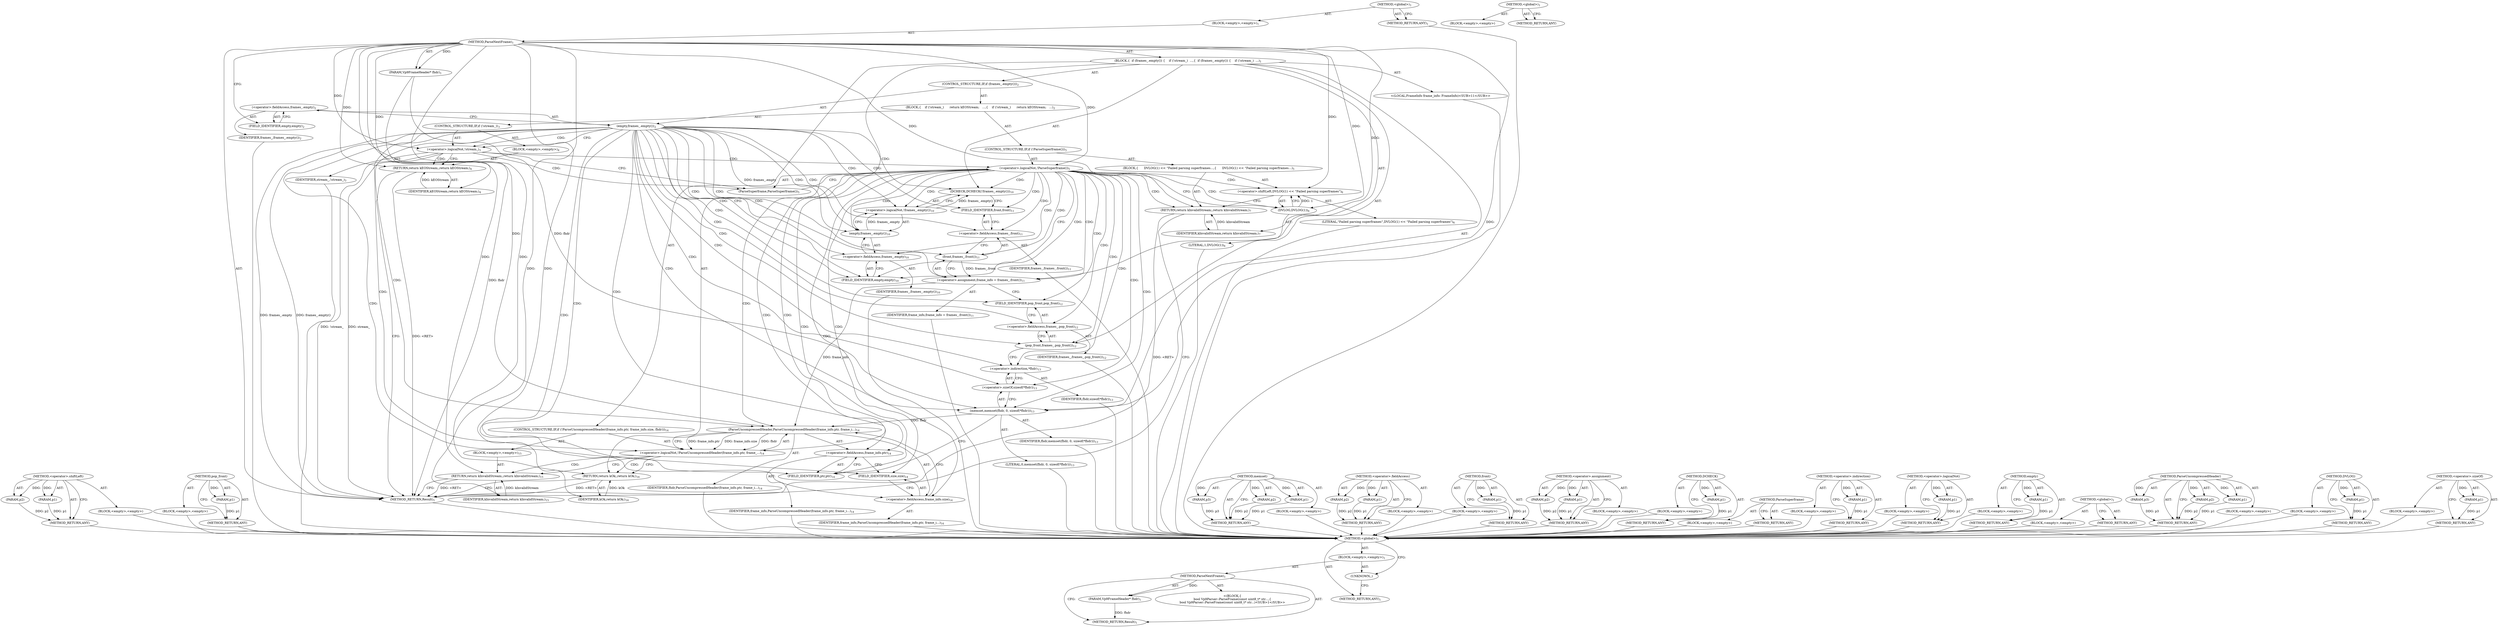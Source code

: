 digraph "&lt;global&gt;" {
vulnerable_112 [label=<(METHOD,&lt;operator&gt;.shiftLeft)>];
vulnerable_113 [label=<(PARAM,p1)>];
vulnerable_114 [label=<(PARAM,p2)>];
vulnerable_115 [label=<(BLOCK,&lt;empty&gt;,&lt;empty&gt;)>];
vulnerable_116 [label=<(METHOD_RETURN,ANY)>];
vulnerable_134 [label=<(METHOD,pop_front)>];
vulnerable_135 [label=<(PARAM,p1)>];
vulnerable_136 [label=<(BLOCK,&lt;empty&gt;,&lt;empty&gt;)>];
vulnerable_137 [label=<(METHOD_RETURN,ANY)>];
vulnerable_6 [label=<(METHOD,&lt;global&gt;)<SUB>1</SUB>>];
vulnerable_7 [label=<(BLOCK,&lt;empty&gt;,&lt;empty&gt;)<SUB>1</SUB>>];
vulnerable_8 [label=<(METHOD,ParseNextFrame)<SUB>1</SUB>>];
vulnerable_9 [label=<(PARAM,Vp9FrameHeader* fhdr)<SUB>1</SUB>>];
vulnerable_10 [label=<(BLOCK,{
  if (frames_.empty()) {
    if (!stream_)
  ...,{
  if (frames_.empty()) {
    if (!stream_)
  ...)<SUB>1</SUB>>];
vulnerable_11 [label=<(CONTROL_STRUCTURE,IF,if (frames_.empty()))<SUB>2</SUB>>];
vulnerable_12 [label=<(empty,frames_.empty())<SUB>2</SUB>>];
vulnerable_13 [label=<(&lt;operator&gt;.fieldAccess,frames_.empty)<SUB>2</SUB>>];
vulnerable_14 [label=<(IDENTIFIER,frames_,frames_.empty())<SUB>2</SUB>>];
vulnerable_15 [label=<(FIELD_IDENTIFIER,empty,empty)<SUB>2</SUB>>];
vulnerable_16 [label=<(BLOCK,{
    if (!stream_)
      return kEOStream;
   ...,{
    if (!stream_)
      return kEOStream;
   ...)<SUB>2</SUB>>];
vulnerable_17 [label=<(CONTROL_STRUCTURE,IF,if (!stream_))<SUB>3</SUB>>];
vulnerable_18 [label=<(&lt;operator&gt;.logicalNot,!stream_)<SUB>3</SUB>>];
vulnerable_19 [label=<(IDENTIFIER,stream_,!stream_)<SUB>3</SUB>>];
vulnerable_20 [label=<(BLOCK,&lt;empty&gt;,&lt;empty&gt;)<SUB>4</SUB>>];
vulnerable_21 [label=<(RETURN,return kEOStream;,return kEOStream;)<SUB>4</SUB>>];
vulnerable_22 [label=<(IDENTIFIER,kEOStream,return kEOStream;)<SUB>4</SUB>>];
vulnerable_23 [label=<(CONTROL_STRUCTURE,IF,if (!ParseSuperframe()))<SUB>5</SUB>>];
vulnerable_24 [label=<(&lt;operator&gt;.logicalNot,!ParseSuperframe())<SUB>5</SUB>>];
vulnerable_25 [label=<(ParseSuperframe,ParseSuperframe())<SUB>5</SUB>>];
vulnerable_26 [label=<(BLOCK,{
      DVLOG(1) &lt;&lt; &quot;Failed parsing superframes...,{
      DVLOG(1) &lt;&lt; &quot;Failed parsing superframes...)<SUB>5</SUB>>];
vulnerable_27 [label=<(&lt;operator&gt;.shiftLeft,DVLOG(1) &lt;&lt; &quot;Failed parsing superframes&quot;)<SUB>6</SUB>>];
vulnerable_28 [label=<(DVLOG,DVLOG(1))<SUB>6</SUB>>];
vulnerable_29 [label=<(LITERAL,1,DVLOG(1))<SUB>6</SUB>>];
vulnerable_30 [label=<(LITERAL,&quot;Failed parsing superframes&quot;,DVLOG(1) &lt;&lt; &quot;Failed parsing superframes&quot;)<SUB>6</SUB>>];
vulnerable_31 [label=<(RETURN,return kInvalidStream;,return kInvalidStream;)<SUB>7</SUB>>];
vulnerable_32 [label=<(IDENTIFIER,kInvalidStream,return kInvalidStream;)<SUB>7</SUB>>];
vulnerable_33 [label=<(DCHECK,DCHECK(!frames_.empty()))<SUB>10</SUB>>];
vulnerable_34 [label=<(&lt;operator&gt;.logicalNot,!frames_.empty())<SUB>10</SUB>>];
vulnerable_35 [label=<(empty,frames_.empty())<SUB>10</SUB>>];
vulnerable_36 [label=<(&lt;operator&gt;.fieldAccess,frames_.empty)<SUB>10</SUB>>];
vulnerable_37 [label=<(IDENTIFIER,frames_,frames_.empty())<SUB>10</SUB>>];
vulnerable_38 [label=<(FIELD_IDENTIFIER,empty,empty)<SUB>10</SUB>>];
vulnerable_39 [label="<(LOCAL,FrameInfo frame_info: FrameInfo)<SUB>11</SUB>>"];
vulnerable_40 [label=<(&lt;operator&gt;.assignment,frame_info = frames_.front())<SUB>11</SUB>>];
vulnerable_41 [label=<(IDENTIFIER,frame_info,frame_info = frames_.front())<SUB>11</SUB>>];
vulnerable_42 [label=<(front,frames_.front())<SUB>11</SUB>>];
vulnerable_43 [label=<(&lt;operator&gt;.fieldAccess,frames_.front)<SUB>11</SUB>>];
vulnerable_44 [label=<(IDENTIFIER,frames_,frames_.front())<SUB>11</SUB>>];
vulnerable_45 [label=<(FIELD_IDENTIFIER,front,front)<SUB>11</SUB>>];
vulnerable_46 [label=<(pop_front,frames_.pop_front())<SUB>12</SUB>>];
vulnerable_47 [label=<(&lt;operator&gt;.fieldAccess,frames_.pop_front)<SUB>12</SUB>>];
vulnerable_48 [label=<(IDENTIFIER,frames_,frames_.pop_front())<SUB>12</SUB>>];
vulnerable_49 [label=<(FIELD_IDENTIFIER,pop_front,pop_front)<SUB>12</SUB>>];
vulnerable_50 [label=<(memset,memset(fhdr, 0, sizeof(*fhdr)))<SUB>13</SUB>>];
vulnerable_51 [label=<(IDENTIFIER,fhdr,memset(fhdr, 0, sizeof(*fhdr)))<SUB>13</SUB>>];
vulnerable_52 [label=<(LITERAL,0,memset(fhdr, 0, sizeof(*fhdr)))<SUB>13</SUB>>];
vulnerable_53 [label=<(&lt;operator&gt;.sizeOf,sizeof(*fhdr))<SUB>13</SUB>>];
vulnerable_54 [label=<(&lt;operator&gt;.indirection,*fhdr)<SUB>13</SUB>>];
vulnerable_55 [label=<(IDENTIFIER,fhdr,sizeof(*fhdr))<SUB>13</SUB>>];
vulnerable_56 [label=<(CONTROL_STRUCTURE,IF,if (!ParseUncompressedHeader(frame_info.ptr, frame_info.size, fhdr)))<SUB>14</SUB>>];
vulnerable_57 [label=<(&lt;operator&gt;.logicalNot,!ParseUncompressedHeader(frame_info.ptr, frame_...)<SUB>14</SUB>>];
vulnerable_58 [label=<(ParseUncompressedHeader,ParseUncompressedHeader(frame_info.ptr, frame_i...)<SUB>14</SUB>>];
vulnerable_59 [label=<(&lt;operator&gt;.fieldAccess,frame_info.ptr)<SUB>14</SUB>>];
vulnerable_60 [label=<(IDENTIFIER,frame_info,ParseUncompressedHeader(frame_info.ptr, frame_i...)<SUB>14</SUB>>];
vulnerable_61 [label=<(FIELD_IDENTIFIER,ptr,ptr)<SUB>14</SUB>>];
vulnerable_62 [label=<(&lt;operator&gt;.fieldAccess,frame_info.size)<SUB>14</SUB>>];
vulnerable_63 [label=<(IDENTIFIER,frame_info,ParseUncompressedHeader(frame_info.ptr, frame_i...)<SUB>14</SUB>>];
vulnerable_64 [label=<(FIELD_IDENTIFIER,size,size)<SUB>14</SUB>>];
vulnerable_65 [label=<(IDENTIFIER,fhdr,ParseUncompressedHeader(frame_info.ptr, frame_i...)<SUB>14</SUB>>];
vulnerable_66 [label=<(BLOCK,&lt;empty&gt;,&lt;empty&gt;)<SUB>15</SUB>>];
vulnerable_67 [label=<(RETURN,return kInvalidStream;,return kInvalidStream;)<SUB>15</SUB>>];
vulnerable_68 [label=<(IDENTIFIER,kInvalidStream,return kInvalidStream;)<SUB>15</SUB>>];
vulnerable_69 [label=<(RETURN,return kOk;,return kOk;)<SUB>16</SUB>>];
vulnerable_70 [label=<(IDENTIFIER,kOk,return kOk;)<SUB>16</SUB>>];
vulnerable_71 [label=<(METHOD_RETURN,Result)<SUB>1</SUB>>];
vulnerable_73 [label=<(METHOD_RETURN,ANY)<SUB>1</SUB>>];
vulnerable_138 [label=<(METHOD,memset)>];
vulnerable_139 [label=<(PARAM,p1)>];
vulnerable_140 [label=<(PARAM,p2)>];
vulnerable_141 [label=<(PARAM,p3)>];
vulnerable_142 [label=<(BLOCK,&lt;empty&gt;,&lt;empty&gt;)>];
vulnerable_143 [label=<(METHOD_RETURN,ANY)>];
vulnerable_100 [label=<(METHOD,&lt;operator&gt;.fieldAccess)>];
vulnerable_101 [label=<(PARAM,p1)>];
vulnerable_102 [label=<(PARAM,p2)>];
vulnerable_103 [label=<(BLOCK,&lt;empty&gt;,&lt;empty&gt;)>];
vulnerable_104 [label=<(METHOD_RETURN,ANY)>];
vulnerable_130 [label=<(METHOD,front)>];
vulnerable_131 [label=<(PARAM,p1)>];
vulnerable_132 [label=<(BLOCK,&lt;empty&gt;,&lt;empty&gt;)>];
vulnerable_133 [label=<(METHOD_RETURN,ANY)>];
vulnerable_125 [label=<(METHOD,&lt;operator&gt;.assignment)>];
vulnerable_126 [label=<(PARAM,p1)>];
vulnerable_127 [label=<(PARAM,p2)>];
vulnerable_128 [label=<(BLOCK,&lt;empty&gt;,&lt;empty&gt;)>];
vulnerable_129 [label=<(METHOD_RETURN,ANY)>];
vulnerable_121 [label=<(METHOD,DCHECK)>];
vulnerable_122 [label=<(PARAM,p1)>];
vulnerable_123 [label=<(BLOCK,&lt;empty&gt;,&lt;empty&gt;)>];
vulnerable_124 [label=<(METHOD_RETURN,ANY)>];
vulnerable_109 [label=<(METHOD,ParseSuperframe)>];
vulnerable_110 [label=<(BLOCK,&lt;empty&gt;,&lt;empty&gt;)>];
vulnerable_111 [label=<(METHOD_RETURN,ANY)>];
vulnerable_148 [label=<(METHOD,&lt;operator&gt;.indirection)>];
vulnerable_149 [label=<(PARAM,p1)>];
vulnerable_150 [label=<(BLOCK,&lt;empty&gt;,&lt;empty&gt;)>];
vulnerable_151 [label=<(METHOD_RETURN,ANY)>];
vulnerable_105 [label=<(METHOD,&lt;operator&gt;.logicalNot)>];
vulnerable_106 [label=<(PARAM,p1)>];
vulnerable_107 [label=<(BLOCK,&lt;empty&gt;,&lt;empty&gt;)>];
vulnerable_108 [label=<(METHOD_RETURN,ANY)>];
vulnerable_96 [label=<(METHOD,empty)>];
vulnerable_97 [label=<(PARAM,p1)>];
vulnerable_98 [label=<(BLOCK,&lt;empty&gt;,&lt;empty&gt;)>];
vulnerable_99 [label=<(METHOD_RETURN,ANY)>];
vulnerable_90 [label=<(METHOD,&lt;global&gt;)<SUB>1</SUB>>];
vulnerable_91 [label=<(BLOCK,&lt;empty&gt;,&lt;empty&gt;)>];
vulnerable_92 [label=<(METHOD_RETURN,ANY)>];
vulnerable_152 [label=<(METHOD,ParseUncompressedHeader)>];
vulnerable_153 [label=<(PARAM,p1)>];
vulnerable_154 [label=<(PARAM,p2)>];
vulnerable_155 [label=<(PARAM,p3)>];
vulnerable_156 [label=<(BLOCK,&lt;empty&gt;,&lt;empty&gt;)>];
vulnerable_157 [label=<(METHOD_RETURN,ANY)>];
vulnerable_117 [label=<(METHOD,DVLOG)>];
vulnerable_118 [label=<(PARAM,p1)>];
vulnerable_119 [label=<(BLOCK,&lt;empty&gt;,&lt;empty&gt;)>];
vulnerable_120 [label=<(METHOD_RETURN,ANY)>];
vulnerable_144 [label=<(METHOD,&lt;operator&gt;.sizeOf)>];
vulnerable_145 [label=<(PARAM,p1)>];
vulnerable_146 [label=<(BLOCK,&lt;empty&gt;,&lt;empty&gt;)>];
vulnerable_147 [label=<(METHOD_RETURN,ANY)>];
fixed_6 [label=<(METHOD,&lt;global&gt;)<SUB>1</SUB>>];
fixed_7 [label=<(BLOCK,&lt;empty&gt;,&lt;empty&gt;)<SUB>1</SUB>>];
fixed_8 [label=<(METHOD,ParseNextFrame)<SUB>1</SUB>>];
fixed_9 [label=<(PARAM,Vp9FrameHeader* fhdr)<SUB>1</SUB>>];
fixed_10 [label="<(BLOCK,{
bool Vp9Parser::ParseFrame(const uint8_t* str...,{
bool Vp9Parser::ParseFrame(const uint8_t* str...)<SUB>1</SUB>>"];
fixed_11 [label=<(METHOD_RETURN,Result)<SUB>1</SUB>>];
fixed_13 [label=<(UNKNOWN,,)>];
fixed_14 [label=<(METHOD_RETURN,ANY)<SUB>1</SUB>>];
fixed_25 [label=<(METHOD,&lt;global&gt;)<SUB>1</SUB>>];
fixed_26 [label=<(BLOCK,&lt;empty&gt;,&lt;empty&gt;)>];
fixed_27 [label=<(METHOD_RETURN,ANY)>];
vulnerable_112 -> vulnerable_113  [key=0, label="AST: "];
vulnerable_112 -> vulnerable_113  [key=1, label="DDG: "];
vulnerable_112 -> vulnerable_115  [key=0, label="AST: "];
vulnerable_112 -> vulnerable_114  [key=0, label="AST: "];
vulnerable_112 -> vulnerable_114  [key=1, label="DDG: "];
vulnerable_112 -> vulnerable_116  [key=0, label="AST: "];
vulnerable_112 -> vulnerable_116  [key=1, label="CFG: "];
vulnerable_113 -> vulnerable_116  [key=0, label="DDG: p1"];
vulnerable_114 -> vulnerable_116  [key=0, label="DDG: p2"];
vulnerable_115 -> fixed_6  [key=0];
vulnerable_116 -> fixed_6  [key=0];
vulnerable_134 -> vulnerable_135  [key=0, label="AST: "];
vulnerable_134 -> vulnerable_135  [key=1, label="DDG: "];
vulnerable_134 -> vulnerable_136  [key=0, label="AST: "];
vulnerable_134 -> vulnerable_137  [key=0, label="AST: "];
vulnerable_134 -> vulnerable_137  [key=1, label="CFG: "];
vulnerable_135 -> vulnerable_137  [key=0, label="DDG: p1"];
vulnerable_136 -> fixed_6  [key=0];
vulnerable_137 -> fixed_6  [key=0];
vulnerable_6 -> vulnerable_7  [key=0, label="AST: "];
vulnerable_6 -> vulnerable_73  [key=0, label="AST: "];
vulnerable_6 -> vulnerable_73  [key=1, label="CFG: "];
vulnerable_7 -> vulnerable_8  [key=0, label="AST: "];
vulnerable_8 -> vulnerable_9  [key=0, label="AST: "];
vulnerable_8 -> vulnerable_9  [key=1, label="DDG: "];
vulnerable_8 -> vulnerable_10  [key=0, label="AST: "];
vulnerable_8 -> vulnerable_71  [key=0, label="AST: "];
vulnerable_8 -> vulnerable_15  [key=0, label="CFG: "];
vulnerable_8 -> vulnerable_69  [key=0, label="DDG: "];
vulnerable_8 -> vulnerable_50  [key=0, label="DDG: "];
vulnerable_8 -> vulnerable_70  [key=0, label="DDG: "];
vulnerable_8 -> vulnerable_67  [key=0, label="DDG: "];
vulnerable_8 -> vulnerable_58  [key=0, label="DDG: "];
vulnerable_8 -> vulnerable_68  [key=0, label="DDG: "];
vulnerable_8 -> vulnerable_18  [key=0, label="DDG: "];
vulnerable_8 -> vulnerable_21  [key=0, label="DDG: "];
vulnerable_8 -> vulnerable_24  [key=0, label="DDG: "];
vulnerable_8 -> vulnerable_31  [key=0, label="DDG: "];
vulnerable_8 -> vulnerable_22  [key=0, label="DDG: "];
vulnerable_8 -> vulnerable_27  [key=0, label="DDG: "];
vulnerable_8 -> vulnerable_32  [key=0, label="DDG: "];
vulnerable_8 -> vulnerable_28  [key=0, label="DDG: "];
vulnerable_9 -> vulnerable_71  [key=0, label="DDG: fhdr"];
vulnerable_9 -> vulnerable_50  [key=0, label="DDG: fhdr"];
vulnerable_10 -> vulnerable_11  [key=0, label="AST: "];
vulnerable_10 -> vulnerable_33  [key=0, label="AST: "];
vulnerable_10 -> vulnerable_39  [key=0, label="AST: "];
vulnerable_10 -> vulnerable_40  [key=0, label="AST: "];
vulnerable_10 -> vulnerable_46  [key=0, label="AST: "];
vulnerable_10 -> vulnerable_50  [key=0, label="AST: "];
vulnerable_10 -> vulnerable_56  [key=0, label="AST: "];
vulnerable_10 -> vulnerable_69  [key=0, label="AST: "];
vulnerable_11 -> vulnerable_12  [key=0, label="AST: "];
vulnerable_11 -> vulnerable_16  [key=0, label="AST: "];
vulnerable_12 -> vulnerable_13  [key=0, label="AST: "];
vulnerable_12 -> vulnerable_18  [key=0, label="CFG: "];
vulnerable_12 -> vulnerable_18  [key=1, label="CDG: "];
vulnerable_12 -> vulnerable_38  [key=0, label="CFG: "];
vulnerable_12 -> vulnerable_38  [key=1, label="CDG: "];
vulnerable_12 -> vulnerable_71  [key=0, label="DDG: frames_.empty"];
vulnerable_12 -> vulnerable_71  [key=1, label="DDG: frames_.empty()"];
vulnerable_12 -> vulnerable_35  [key=0, label="DDG: frames_.empty"];
vulnerable_12 -> vulnerable_35  [key=1, label="CDG: "];
vulnerable_12 -> vulnerable_47  [key=0, label="CDG: "];
vulnerable_12 -> vulnerable_34  [key=0, label="CDG: "];
vulnerable_12 -> vulnerable_58  [key=0, label="CDG: "];
vulnerable_12 -> vulnerable_49  [key=0, label="CDG: "];
vulnerable_12 -> vulnerable_33  [key=0, label="CDG: "];
vulnerable_12 -> vulnerable_61  [key=0, label="CDG: "];
vulnerable_12 -> vulnerable_64  [key=0, label="CDG: "];
vulnerable_12 -> vulnerable_42  [key=0, label="CDG: "];
vulnerable_12 -> vulnerable_57  [key=0, label="CDG: "];
vulnerable_12 -> vulnerable_36  [key=0, label="CDG: "];
vulnerable_12 -> vulnerable_46  [key=0, label="CDG: "];
vulnerable_12 -> vulnerable_53  [key=0, label="CDG: "];
vulnerable_12 -> vulnerable_45  [key=0, label="CDG: "];
vulnerable_12 -> vulnerable_40  [key=0, label="CDG: "];
vulnerable_12 -> vulnerable_50  [key=0, label="CDG: "];
vulnerable_12 -> vulnerable_59  [key=0, label="CDG: "];
vulnerable_12 -> vulnerable_54  [key=0, label="CDG: "];
vulnerable_12 -> vulnerable_62  [key=0, label="CDG: "];
vulnerable_12 -> vulnerable_43  [key=0, label="CDG: "];
vulnerable_13 -> vulnerable_14  [key=0, label="AST: "];
vulnerable_13 -> vulnerable_15  [key=0, label="AST: "];
vulnerable_13 -> vulnerable_12  [key=0, label="CFG: "];
vulnerable_14 -> fixed_6  [key=0];
vulnerable_15 -> vulnerable_13  [key=0, label="CFG: "];
vulnerable_16 -> vulnerable_17  [key=0, label="AST: "];
vulnerable_16 -> vulnerable_23  [key=0, label="AST: "];
vulnerable_17 -> vulnerable_18  [key=0, label="AST: "];
vulnerable_17 -> vulnerable_20  [key=0, label="AST: "];
vulnerable_18 -> vulnerable_19  [key=0, label="AST: "];
vulnerable_18 -> vulnerable_25  [key=0, label="CFG: "];
vulnerable_18 -> vulnerable_25  [key=1, label="CDG: "];
vulnerable_18 -> vulnerable_21  [key=0, label="CFG: "];
vulnerable_18 -> vulnerable_21  [key=1, label="CDG: "];
vulnerable_18 -> vulnerable_71  [key=0, label="DDG: !stream_"];
vulnerable_18 -> vulnerable_71  [key=1, label="DDG: stream_"];
vulnerable_18 -> vulnerable_24  [key=0, label="CDG: "];
vulnerable_19 -> fixed_6  [key=0];
vulnerable_20 -> vulnerable_21  [key=0, label="AST: "];
vulnerable_21 -> vulnerable_22  [key=0, label="AST: "];
vulnerable_21 -> vulnerable_71  [key=0, label="CFG: "];
vulnerable_21 -> vulnerable_71  [key=1, label="DDG: &lt;RET&gt;"];
vulnerable_22 -> vulnerable_21  [key=0, label="DDG: kEOStream"];
vulnerable_23 -> vulnerable_24  [key=0, label="AST: "];
vulnerable_23 -> vulnerable_26  [key=0, label="AST: "];
vulnerable_24 -> vulnerable_25  [key=0, label="AST: "];
vulnerable_24 -> vulnerable_28  [key=0, label="CFG: "];
vulnerable_24 -> vulnerable_28  [key=1, label="CDG: "];
vulnerable_24 -> vulnerable_38  [key=0, label="CFG: "];
vulnerable_24 -> vulnerable_38  [key=1, label="CDG: "];
vulnerable_24 -> vulnerable_47  [key=0, label="CDG: "];
vulnerable_24 -> vulnerable_34  [key=0, label="CDG: "];
vulnerable_24 -> vulnerable_58  [key=0, label="CDG: "];
vulnerable_24 -> vulnerable_49  [key=0, label="CDG: "];
vulnerable_24 -> vulnerable_33  [key=0, label="CDG: "];
vulnerable_24 -> vulnerable_61  [key=0, label="CDG: "];
vulnerable_24 -> vulnerable_64  [key=0, label="CDG: "];
vulnerable_24 -> vulnerable_42  [key=0, label="CDG: "];
vulnerable_24 -> vulnerable_57  [key=0, label="CDG: "];
vulnerable_24 -> vulnerable_36  [key=0, label="CDG: "];
vulnerable_24 -> vulnerable_46  [key=0, label="CDG: "];
vulnerable_24 -> vulnerable_53  [key=0, label="CDG: "];
vulnerable_24 -> vulnerable_45  [key=0, label="CDG: "];
vulnerable_24 -> vulnerable_27  [key=0, label="CDG: "];
vulnerable_24 -> vulnerable_40  [key=0, label="CDG: "];
vulnerable_24 -> vulnerable_50  [key=0, label="CDG: "];
vulnerable_24 -> vulnerable_59  [key=0, label="CDG: "];
vulnerable_24 -> vulnerable_35  [key=0, label="CDG: "];
vulnerable_24 -> vulnerable_54  [key=0, label="CDG: "];
vulnerable_24 -> vulnerable_62  [key=0, label="CDG: "];
vulnerable_24 -> vulnerable_31  [key=0, label="CDG: "];
vulnerable_24 -> vulnerable_43  [key=0, label="CDG: "];
vulnerable_25 -> vulnerable_24  [key=0, label="CFG: "];
vulnerable_26 -> vulnerable_27  [key=0, label="AST: "];
vulnerable_26 -> vulnerable_31  [key=0, label="AST: "];
vulnerable_27 -> vulnerable_28  [key=0, label="AST: "];
vulnerable_27 -> vulnerable_30  [key=0, label="AST: "];
vulnerable_27 -> vulnerable_31  [key=0, label="CFG: "];
vulnerable_28 -> vulnerable_29  [key=0, label="AST: "];
vulnerable_28 -> vulnerable_27  [key=0, label="CFG: "];
vulnerable_28 -> vulnerable_27  [key=1, label="DDG: 1"];
vulnerable_29 -> fixed_6  [key=0];
vulnerable_30 -> fixed_6  [key=0];
vulnerable_31 -> vulnerable_32  [key=0, label="AST: "];
vulnerable_31 -> vulnerable_71  [key=0, label="CFG: "];
vulnerable_31 -> vulnerable_71  [key=1, label="DDG: &lt;RET&gt;"];
vulnerable_32 -> vulnerable_31  [key=0, label="DDG: kInvalidStream"];
vulnerable_33 -> vulnerable_34  [key=0, label="AST: "];
vulnerable_33 -> vulnerable_45  [key=0, label="CFG: "];
vulnerable_34 -> vulnerable_35  [key=0, label="AST: "];
vulnerable_34 -> vulnerable_33  [key=0, label="CFG: "];
vulnerable_34 -> vulnerable_33  [key=1, label="DDG: frames_.empty()"];
vulnerable_35 -> vulnerable_36  [key=0, label="AST: "];
vulnerable_35 -> vulnerable_34  [key=0, label="CFG: "];
vulnerable_35 -> vulnerable_34  [key=1, label="DDG: frames_.empty"];
vulnerable_36 -> vulnerable_37  [key=0, label="AST: "];
vulnerable_36 -> vulnerable_38  [key=0, label="AST: "];
vulnerable_36 -> vulnerable_35  [key=0, label="CFG: "];
vulnerable_37 -> fixed_6  [key=0];
vulnerable_38 -> vulnerable_36  [key=0, label="CFG: "];
vulnerable_39 -> fixed_6  [key=0];
vulnerable_40 -> vulnerable_41  [key=0, label="AST: "];
vulnerable_40 -> vulnerable_42  [key=0, label="AST: "];
vulnerable_40 -> vulnerable_49  [key=0, label="CFG: "];
vulnerable_40 -> vulnerable_58  [key=0, label="DDG: frame_info"];
vulnerable_41 -> fixed_6  [key=0];
vulnerable_42 -> vulnerable_43  [key=0, label="AST: "];
vulnerable_42 -> vulnerable_40  [key=0, label="CFG: "];
vulnerable_42 -> vulnerable_40  [key=1, label="DDG: frames_.front"];
vulnerable_43 -> vulnerable_44  [key=0, label="AST: "];
vulnerable_43 -> vulnerable_45  [key=0, label="AST: "];
vulnerable_43 -> vulnerable_42  [key=0, label="CFG: "];
vulnerable_44 -> fixed_6  [key=0];
vulnerable_45 -> vulnerable_43  [key=0, label="CFG: "];
vulnerable_46 -> vulnerable_47  [key=0, label="AST: "];
vulnerable_46 -> vulnerable_54  [key=0, label="CFG: "];
vulnerable_47 -> vulnerable_48  [key=0, label="AST: "];
vulnerable_47 -> vulnerable_49  [key=0, label="AST: "];
vulnerable_47 -> vulnerable_46  [key=0, label="CFG: "];
vulnerable_48 -> fixed_6  [key=0];
vulnerable_49 -> vulnerable_47  [key=0, label="CFG: "];
vulnerable_50 -> vulnerable_51  [key=0, label="AST: "];
vulnerable_50 -> vulnerable_52  [key=0, label="AST: "];
vulnerable_50 -> vulnerable_53  [key=0, label="AST: "];
vulnerable_50 -> vulnerable_61  [key=0, label="CFG: "];
vulnerable_50 -> vulnerable_58  [key=0, label="DDG: fhdr"];
vulnerable_51 -> fixed_6  [key=0];
vulnerable_52 -> fixed_6  [key=0];
vulnerable_53 -> vulnerable_54  [key=0, label="AST: "];
vulnerable_53 -> vulnerable_50  [key=0, label="CFG: "];
vulnerable_54 -> vulnerable_55  [key=0, label="AST: "];
vulnerable_54 -> vulnerable_53  [key=0, label="CFG: "];
vulnerable_55 -> fixed_6  [key=0];
vulnerable_56 -> vulnerable_57  [key=0, label="AST: "];
vulnerable_56 -> vulnerable_66  [key=0, label="AST: "];
vulnerable_57 -> vulnerable_58  [key=0, label="AST: "];
vulnerable_57 -> vulnerable_67  [key=0, label="CFG: "];
vulnerable_57 -> vulnerable_67  [key=1, label="CDG: "];
vulnerable_57 -> vulnerable_69  [key=0, label="CFG: "];
vulnerable_57 -> vulnerable_69  [key=1, label="CDG: "];
vulnerable_58 -> vulnerable_59  [key=0, label="AST: "];
vulnerable_58 -> vulnerable_62  [key=0, label="AST: "];
vulnerable_58 -> vulnerable_65  [key=0, label="AST: "];
vulnerable_58 -> vulnerable_57  [key=0, label="CFG: "];
vulnerable_58 -> vulnerable_57  [key=1, label="DDG: frame_info.ptr"];
vulnerable_58 -> vulnerable_57  [key=2, label="DDG: frame_info.size"];
vulnerable_58 -> vulnerable_57  [key=3, label="DDG: fhdr"];
vulnerable_59 -> vulnerable_60  [key=0, label="AST: "];
vulnerable_59 -> vulnerable_61  [key=0, label="AST: "];
vulnerable_59 -> vulnerable_64  [key=0, label="CFG: "];
vulnerable_60 -> fixed_6  [key=0];
vulnerable_61 -> vulnerable_59  [key=0, label="CFG: "];
vulnerable_62 -> vulnerable_63  [key=0, label="AST: "];
vulnerable_62 -> vulnerable_64  [key=0, label="AST: "];
vulnerable_62 -> vulnerable_58  [key=0, label="CFG: "];
vulnerable_63 -> fixed_6  [key=0];
vulnerable_64 -> vulnerable_62  [key=0, label="CFG: "];
vulnerable_65 -> fixed_6  [key=0];
vulnerable_66 -> vulnerable_67  [key=0, label="AST: "];
vulnerable_67 -> vulnerable_68  [key=0, label="AST: "];
vulnerable_67 -> vulnerable_71  [key=0, label="CFG: "];
vulnerable_67 -> vulnerable_71  [key=1, label="DDG: &lt;RET&gt;"];
vulnerable_68 -> vulnerable_67  [key=0, label="DDG: kInvalidStream"];
vulnerable_69 -> vulnerable_70  [key=0, label="AST: "];
vulnerable_69 -> vulnerable_71  [key=0, label="CFG: "];
vulnerable_69 -> vulnerable_71  [key=1, label="DDG: &lt;RET&gt;"];
vulnerable_70 -> vulnerable_69  [key=0, label="DDG: kOk"];
vulnerable_71 -> fixed_6  [key=0];
vulnerable_73 -> fixed_6  [key=0];
vulnerable_138 -> vulnerable_139  [key=0, label="AST: "];
vulnerable_138 -> vulnerable_139  [key=1, label="DDG: "];
vulnerable_138 -> vulnerable_142  [key=0, label="AST: "];
vulnerable_138 -> vulnerable_140  [key=0, label="AST: "];
vulnerable_138 -> vulnerable_140  [key=1, label="DDG: "];
vulnerable_138 -> vulnerable_143  [key=0, label="AST: "];
vulnerable_138 -> vulnerable_143  [key=1, label="CFG: "];
vulnerable_138 -> vulnerable_141  [key=0, label="AST: "];
vulnerable_138 -> vulnerable_141  [key=1, label="DDG: "];
vulnerable_139 -> vulnerable_143  [key=0, label="DDG: p1"];
vulnerable_140 -> vulnerable_143  [key=0, label="DDG: p2"];
vulnerable_141 -> vulnerable_143  [key=0, label="DDG: p3"];
vulnerable_142 -> fixed_6  [key=0];
vulnerable_143 -> fixed_6  [key=0];
vulnerable_100 -> vulnerable_101  [key=0, label="AST: "];
vulnerable_100 -> vulnerable_101  [key=1, label="DDG: "];
vulnerable_100 -> vulnerable_103  [key=0, label="AST: "];
vulnerable_100 -> vulnerable_102  [key=0, label="AST: "];
vulnerable_100 -> vulnerable_102  [key=1, label="DDG: "];
vulnerable_100 -> vulnerable_104  [key=0, label="AST: "];
vulnerable_100 -> vulnerable_104  [key=1, label="CFG: "];
vulnerable_101 -> vulnerable_104  [key=0, label="DDG: p1"];
vulnerable_102 -> vulnerable_104  [key=0, label="DDG: p2"];
vulnerable_103 -> fixed_6  [key=0];
vulnerable_104 -> fixed_6  [key=0];
vulnerable_130 -> vulnerable_131  [key=0, label="AST: "];
vulnerable_130 -> vulnerable_131  [key=1, label="DDG: "];
vulnerable_130 -> vulnerable_132  [key=0, label="AST: "];
vulnerable_130 -> vulnerable_133  [key=0, label="AST: "];
vulnerable_130 -> vulnerable_133  [key=1, label="CFG: "];
vulnerable_131 -> vulnerable_133  [key=0, label="DDG: p1"];
vulnerable_132 -> fixed_6  [key=0];
vulnerable_133 -> fixed_6  [key=0];
vulnerable_125 -> vulnerable_126  [key=0, label="AST: "];
vulnerable_125 -> vulnerable_126  [key=1, label="DDG: "];
vulnerable_125 -> vulnerable_128  [key=0, label="AST: "];
vulnerable_125 -> vulnerable_127  [key=0, label="AST: "];
vulnerable_125 -> vulnerable_127  [key=1, label="DDG: "];
vulnerable_125 -> vulnerable_129  [key=0, label="AST: "];
vulnerable_125 -> vulnerable_129  [key=1, label="CFG: "];
vulnerable_126 -> vulnerable_129  [key=0, label="DDG: p1"];
vulnerable_127 -> vulnerable_129  [key=0, label="DDG: p2"];
vulnerable_128 -> fixed_6  [key=0];
vulnerable_129 -> fixed_6  [key=0];
vulnerable_121 -> vulnerable_122  [key=0, label="AST: "];
vulnerable_121 -> vulnerable_122  [key=1, label="DDG: "];
vulnerable_121 -> vulnerable_123  [key=0, label="AST: "];
vulnerable_121 -> vulnerable_124  [key=0, label="AST: "];
vulnerable_121 -> vulnerable_124  [key=1, label="CFG: "];
vulnerable_122 -> vulnerable_124  [key=0, label="DDG: p1"];
vulnerable_123 -> fixed_6  [key=0];
vulnerable_124 -> fixed_6  [key=0];
vulnerable_109 -> vulnerable_110  [key=0, label="AST: "];
vulnerable_109 -> vulnerable_111  [key=0, label="AST: "];
vulnerable_109 -> vulnerable_111  [key=1, label="CFG: "];
vulnerable_110 -> fixed_6  [key=0];
vulnerable_111 -> fixed_6  [key=0];
vulnerable_148 -> vulnerable_149  [key=0, label="AST: "];
vulnerable_148 -> vulnerable_149  [key=1, label="DDG: "];
vulnerable_148 -> vulnerable_150  [key=0, label="AST: "];
vulnerable_148 -> vulnerable_151  [key=0, label="AST: "];
vulnerable_148 -> vulnerable_151  [key=1, label="CFG: "];
vulnerable_149 -> vulnerable_151  [key=0, label="DDG: p1"];
vulnerable_150 -> fixed_6  [key=0];
vulnerable_151 -> fixed_6  [key=0];
vulnerable_105 -> vulnerable_106  [key=0, label="AST: "];
vulnerable_105 -> vulnerable_106  [key=1, label="DDG: "];
vulnerable_105 -> vulnerable_107  [key=0, label="AST: "];
vulnerable_105 -> vulnerable_108  [key=0, label="AST: "];
vulnerable_105 -> vulnerable_108  [key=1, label="CFG: "];
vulnerable_106 -> vulnerable_108  [key=0, label="DDG: p1"];
vulnerable_107 -> fixed_6  [key=0];
vulnerable_108 -> fixed_6  [key=0];
vulnerable_96 -> vulnerable_97  [key=0, label="AST: "];
vulnerable_96 -> vulnerable_97  [key=1, label="DDG: "];
vulnerable_96 -> vulnerable_98  [key=0, label="AST: "];
vulnerable_96 -> vulnerable_99  [key=0, label="AST: "];
vulnerable_96 -> vulnerable_99  [key=1, label="CFG: "];
vulnerable_97 -> vulnerable_99  [key=0, label="DDG: p1"];
vulnerable_98 -> fixed_6  [key=0];
vulnerable_99 -> fixed_6  [key=0];
vulnerable_90 -> vulnerable_91  [key=0, label="AST: "];
vulnerable_90 -> vulnerable_92  [key=0, label="AST: "];
vulnerable_90 -> vulnerable_92  [key=1, label="CFG: "];
vulnerable_91 -> fixed_6  [key=0];
vulnerable_92 -> fixed_6  [key=0];
vulnerable_152 -> vulnerable_153  [key=0, label="AST: "];
vulnerable_152 -> vulnerable_153  [key=1, label="DDG: "];
vulnerable_152 -> vulnerable_156  [key=0, label="AST: "];
vulnerable_152 -> vulnerable_154  [key=0, label="AST: "];
vulnerable_152 -> vulnerable_154  [key=1, label="DDG: "];
vulnerable_152 -> vulnerable_157  [key=0, label="AST: "];
vulnerable_152 -> vulnerable_157  [key=1, label="CFG: "];
vulnerable_152 -> vulnerable_155  [key=0, label="AST: "];
vulnerable_152 -> vulnerable_155  [key=1, label="DDG: "];
vulnerable_153 -> vulnerable_157  [key=0, label="DDG: p1"];
vulnerable_154 -> vulnerable_157  [key=0, label="DDG: p2"];
vulnerable_155 -> vulnerable_157  [key=0, label="DDG: p3"];
vulnerable_156 -> fixed_6  [key=0];
vulnerable_157 -> fixed_6  [key=0];
vulnerable_117 -> vulnerable_118  [key=0, label="AST: "];
vulnerable_117 -> vulnerable_118  [key=1, label="DDG: "];
vulnerable_117 -> vulnerable_119  [key=0, label="AST: "];
vulnerable_117 -> vulnerable_120  [key=0, label="AST: "];
vulnerable_117 -> vulnerable_120  [key=1, label="CFG: "];
vulnerable_118 -> vulnerable_120  [key=0, label="DDG: p1"];
vulnerable_119 -> fixed_6  [key=0];
vulnerable_120 -> fixed_6  [key=0];
vulnerable_144 -> vulnerable_145  [key=0, label="AST: "];
vulnerable_144 -> vulnerable_145  [key=1, label="DDG: "];
vulnerable_144 -> vulnerable_146  [key=0, label="AST: "];
vulnerable_144 -> vulnerable_147  [key=0, label="AST: "];
vulnerable_144 -> vulnerable_147  [key=1, label="CFG: "];
vulnerable_145 -> vulnerable_147  [key=0, label="DDG: p1"];
vulnerable_146 -> fixed_6  [key=0];
vulnerable_147 -> fixed_6  [key=0];
fixed_6 -> fixed_7  [key=0, label="AST: "];
fixed_6 -> fixed_14  [key=0, label="AST: "];
fixed_6 -> fixed_13  [key=0, label="CFG: "];
fixed_7 -> fixed_8  [key=0, label="AST: "];
fixed_7 -> fixed_13  [key=0, label="AST: "];
fixed_8 -> fixed_9  [key=0, label="AST: "];
fixed_8 -> fixed_9  [key=1, label="DDG: "];
fixed_8 -> fixed_10  [key=0, label="AST: "];
fixed_8 -> fixed_11  [key=0, label="AST: "];
fixed_8 -> fixed_11  [key=1, label="CFG: "];
fixed_9 -> fixed_11  [key=0, label="DDG: fhdr"];
fixed_13 -> fixed_14  [key=0, label="CFG: "];
fixed_25 -> fixed_26  [key=0, label="AST: "];
fixed_25 -> fixed_27  [key=0, label="AST: "];
fixed_25 -> fixed_27  [key=1, label="CFG: "];
}
